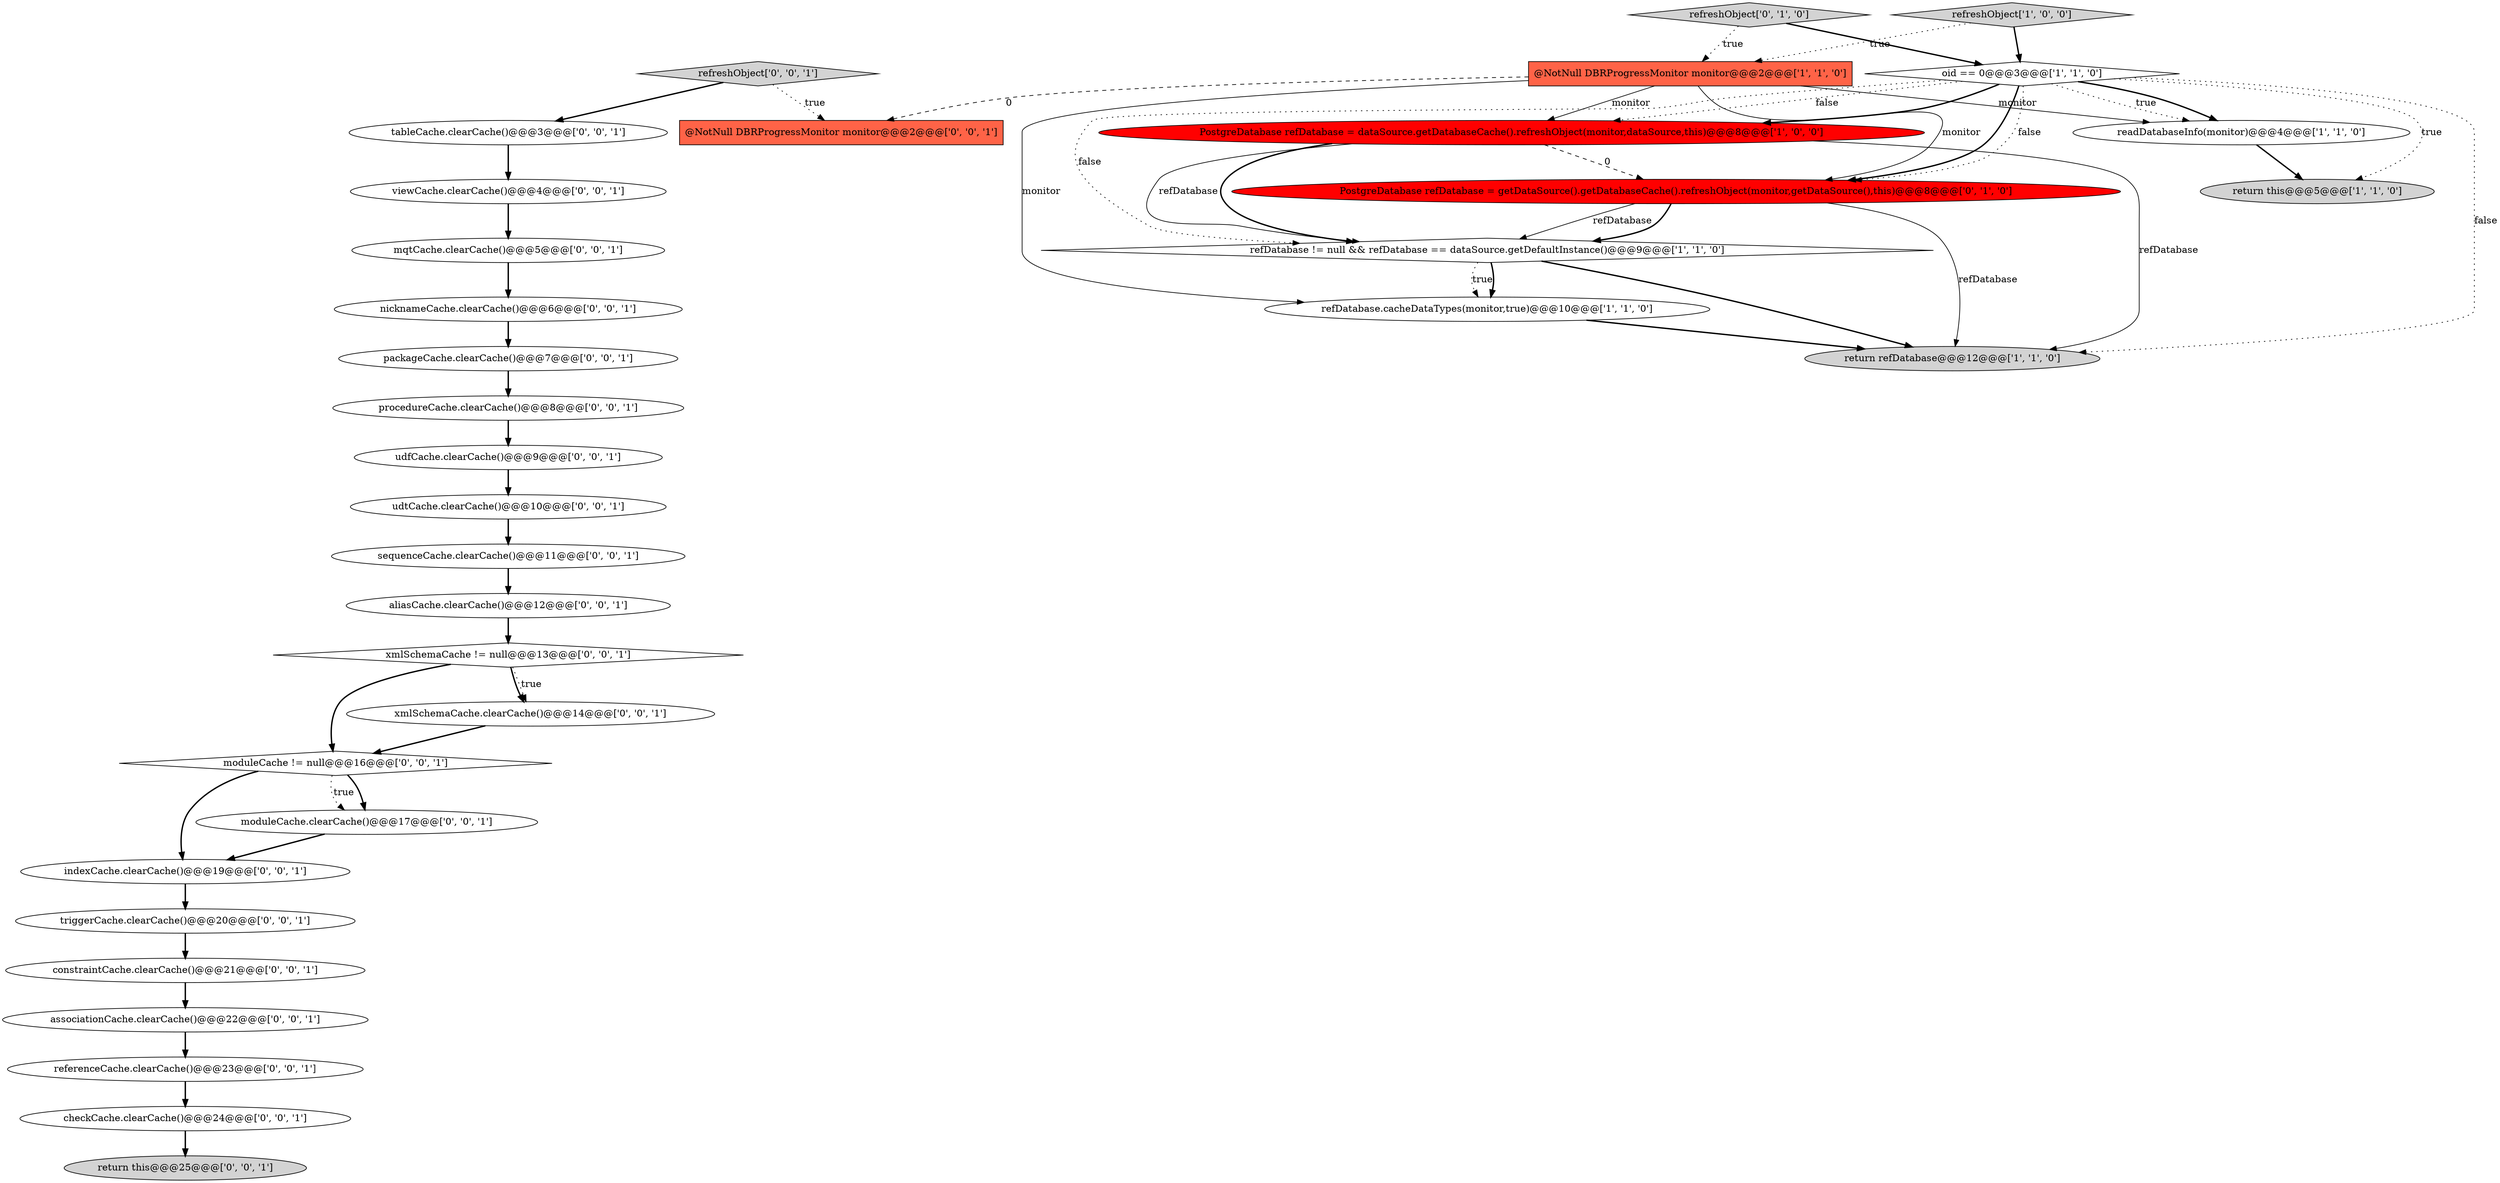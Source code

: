 digraph {
28 [style = filled, label = "tableCache.clearCache()@@@3@@@['0', '0', '1']", fillcolor = white, shape = ellipse image = "AAA0AAABBB3BBB"];
9 [style = filled, label = "refreshObject['0', '1', '0']", fillcolor = lightgray, shape = diamond image = "AAA0AAABBB2BBB"];
15 [style = filled, label = "packageCache.clearCache()@@@7@@@['0', '0', '1']", fillcolor = white, shape = ellipse image = "AAA0AAABBB3BBB"];
7 [style = filled, label = "oid == 0@@@3@@@['1', '1', '0']", fillcolor = white, shape = diamond image = "AAA0AAABBB1BBB"];
14 [style = filled, label = "aliasCache.clearCache()@@@12@@@['0', '0', '1']", fillcolor = white, shape = ellipse image = "AAA0AAABBB3BBB"];
11 [style = filled, label = "xmlSchemaCache != null@@@13@@@['0', '0', '1']", fillcolor = white, shape = diamond image = "AAA0AAABBB3BBB"];
2 [style = filled, label = "readDatabaseInfo(monitor)@@@4@@@['1', '1', '0']", fillcolor = white, shape = ellipse image = "AAA0AAABBB1BBB"];
27 [style = filled, label = "udfCache.clearCache()@@@9@@@['0', '0', '1']", fillcolor = white, shape = ellipse image = "AAA0AAABBB3BBB"];
17 [style = filled, label = "sequenceCache.clearCache()@@@11@@@['0', '0', '1']", fillcolor = white, shape = ellipse image = "AAA0AAABBB3BBB"];
16 [style = filled, label = "udtCache.clearCache()@@@10@@@['0', '0', '1']", fillcolor = white, shape = ellipse image = "AAA0AAABBB3BBB"];
23 [style = filled, label = "triggerCache.clearCache()@@@20@@@['0', '0', '1']", fillcolor = white, shape = ellipse image = "AAA0AAABBB3BBB"];
33 [style = filled, label = "referenceCache.clearCache()@@@23@@@['0', '0', '1']", fillcolor = white, shape = ellipse image = "AAA0AAABBB3BBB"];
1 [style = filled, label = "return this@@@5@@@['1', '1', '0']", fillcolor = lightgray, shape = ellipse image = "AAA0AAABBB1BBB"];
26 [style = filled, label = "viewCache.clearCache()@@@4@@@['0', '0', '1']", fillcolor = white, shape = ellipse image = "AAA0AAABBB3BBB"];
13 [style = filled, label = "constraintCache.clearCache()@@@21@@@['0', '0', '1']", fillcolor = white, shape = ellipse image = "AAA0AAABBB3BBB"];
22 [style = filled, label = "xmlSchemaCache.clearCache()@@@14@@@['0', '0', '1']", fillcolor = white, shape = ellipse image = "AAA0AAABBB3BBB"];
10 [style = filled, label = "PostgreDatabase refDatabase = getDataSource().getDatabaseCache().refreshObject(monitor,getDataSource(),this)@@@8@@@['0', '1', '0']", fillcolor = red, shape = ellipse image = "AAA1AAABBB2BBB"];
3 [style = filled, label = "return refDatabase@@@12@@@['1', '1', '0']", fillcolor = lightgray, shape = ellipse image = "AAA0AAABBB1BBB"];
8 [style = filled, label = "refDatabase.cacheDataTypes(monitor,true)@@@10@@@['1', '1', '0']", fillcolor = white, shape = ellipse image = "AAA0AAABBB1BBB"];
4 [style = filled, label = "refDatabase != null && refDatabase == dataSource.getDefaultInstance()@@@9@@@['1', '1', '0']", fillcolor = white, shape = diamond image = "AAA0AAABBB1BBB"];
21 [style = filled, label = "moduleCache != null@@@16@@@['0', '0', '1']", fillcolor = white, shape = diamond image = "AAA0AAABBB3BBB"];
18 [style = filled, label = "checkCache.clearCache()@@@24@@@['0', '0', '1']", fillcolor = white, shape = ellipse image = "AAA0AAABBB3BBB"];
32 [style = filled, label = "refreshObject['0', '0', '1']", fillcolor = lightgray, shape = diamond image = "AAA0AAABBB3BBB"];
0 [style = filled, label = "refreshObject['1', '0', '0']", fillcolor = lightgray, shape = diamond image = "AAA0AAABBB1BBB"];
6 [style = filled, label = "PostgreDatabase refDatabase = dataSource.getDatabaseCache().refreshObject(monitor,dataSource,this)@@@8@@@['1', '0', '0']", fillcolor = red, shape = ellipse image = "AAA1AAABBB1BBB"];
29 [style = filled, label = "@NotNull DBRProgressMonitor monitor@@@2@@@['0', '0', '1']", fillcolor = tomato, shape = box image = "AAA0AAABBB3BBB"];
20 [style = filled, label = "return this@@@25@@@['0', '0', '1']", fillcolor = lightgray, shape = ellipse image = "AAA0AAABBB3BBB"];
31 [style = filled, label = "associationCache.clearCache()@@@22@@@['0', '0', '1']", fillcolor = white, shape = ellipse image = "AAA0AAABBB3BBB"];
19 [style = filled, label = "nicknameCache.clearCache()@@@6@@@['0', '0', '1']", fillcolor = white, shape = ellipse image = "AAA0AAABBB3BBB"];
24 [style = filled, label = "mqtCache.clearCache()@@@5@@@['0', '0', '1']", fillcolor = white, shape = ellipse image = "AAA0AAABBB3BBB"];
25 [style = filled, label = "moduleCache.clearCache()@@@17@@@['0', '0', '1']", fillcolor = white, shape = ellipse image = "AAA0AAABBB3BBB"];
5 [style = filled, label = "@NotNull DBRProgressMonitor monitor@@@2@@@['1', '1', '0']", fillcolor = tomato, shape = box image = "AAA0AAABBB1BBB"];
12 [style = filled, label = "procedureCache.clearCache()@@@8@@@['0', '0', '1']", fillcolor = white, shape = ellipse image = "AAA0AAABBB3BBB"];
30 [style = filled, label = "indexCache.clearCache()@@@19@@@['0', '0', '1']", fillcolor = white, shape = ellipse image = "AAA0AAABBB3BBB"];
7->2 [style = dotted, label="true"];
4->3 [style = bold, label=""];
10->4 [style = solid, label="refDatabase"];
0->5 [style = dotted, label="true"];
24->19 [style = bold, label=""];
7->10 [style = bold, label=""];
2->1 [style = bold, label=""];
7->3 [style = dotted, label="false"];
25->30 [style = bold, label=""];
11->21 [style = bold, label=""];
8->3 [style = bold, label=""];
30->23 [style = bold, label=""];
22->21 [style = bold, label=""];
4->8 [style = dotted, label="true"];
5->6 [style = solid, label="monitor"];
28->26 [style = bold, label=""];
16->17 [style = bold, label=""];
21->25 [style = bold, label=""];
27->16 [style = bold, label=""];
21->30 [style = bold, label=""];
9->7 [style = bold, label=""];
26->24 [style = bold, label=""];
5->29 [style = dashed, label="0"];
11->22 [style = dotted, label="true"];
7->6 [style = dotted, label="false"];
6->10 [style = dashed, label="0"];
5->8 [style = solid, label="monitor"];
0->7 [style = bold, label=""];
21->25 [style = dotted, label="true"];
6->4 [style = bold, label=""];
18->20 [style = bold, label=""];
6->3 [style = solid, label="refDatabase"];
33->18 [style = bold, label=""];
5->2 [style = solid, label="monitor"];
17->14 [style = bold, label=""];
23->13 [style = bold, label=""];
7->2 [style = bold, label=""];
7->4 [style = dotted, label="false"];
31->33 [style = bold, label=""];
6->4 [style = solid, label="refDatabase"];
7->6 [style = bold, label=""];
10->4 [style = bold, label=""];
11->22 [style = bold, label=""];
7->10 [style = dotted, label="false"];
4->8 [style = bold, label=""];
15->12 [style = bold, label=""];
32->29 [style = dotted, label="true"];
13->31 [style = bold, label=""];
19->15 [style = bold, label=""];
7->1 [style = dotted, label="true"];
14->11 [style = bold, label=""];
12->27 [style = bold, label=""];
32->28 [style = bold, label=""];
10->3 [style = solid, label="refDatabase"];
5->10 [style = solid, label="monitor"];
9->5 [style = dotted, label="true"];
}
